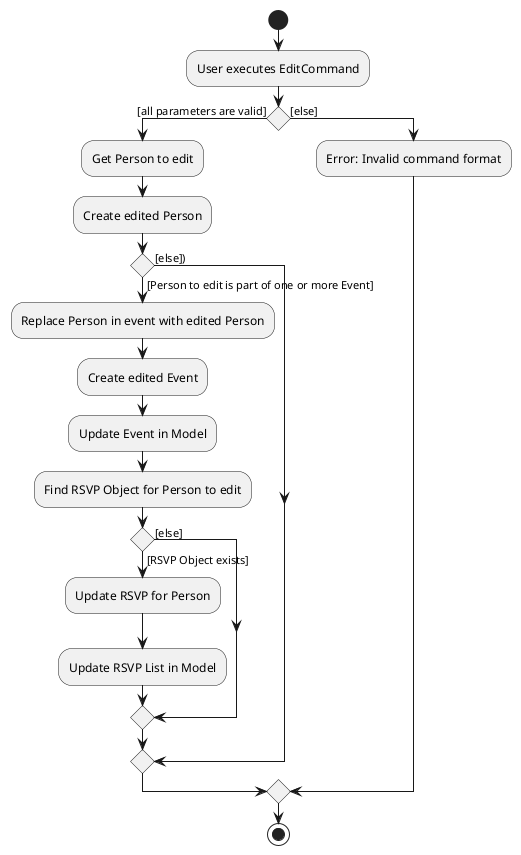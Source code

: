 @startuml
'https://plantuml.com/activity-diagram-beta

start
:User executes EditCommand;
if () then ([all parameters are valid])
  :Get Person to edit;
  :Create edited Person;
  if () then ([Person to edit is part of one or more Event])
    :Replace Person in event with edited Person;
    :Create edited Event;
    :Update Event in Model;
    :Find RSVP Object for Person to edit;
    if () then ([RSVP Object exists])
       :Update RSVP for Person;
       :Update RSVP List in Model;
    else ([else])
    endif
  else ([else]))
  endif
else ([else])
    :Error: Invalid command format;
endif

stop

@enduml
